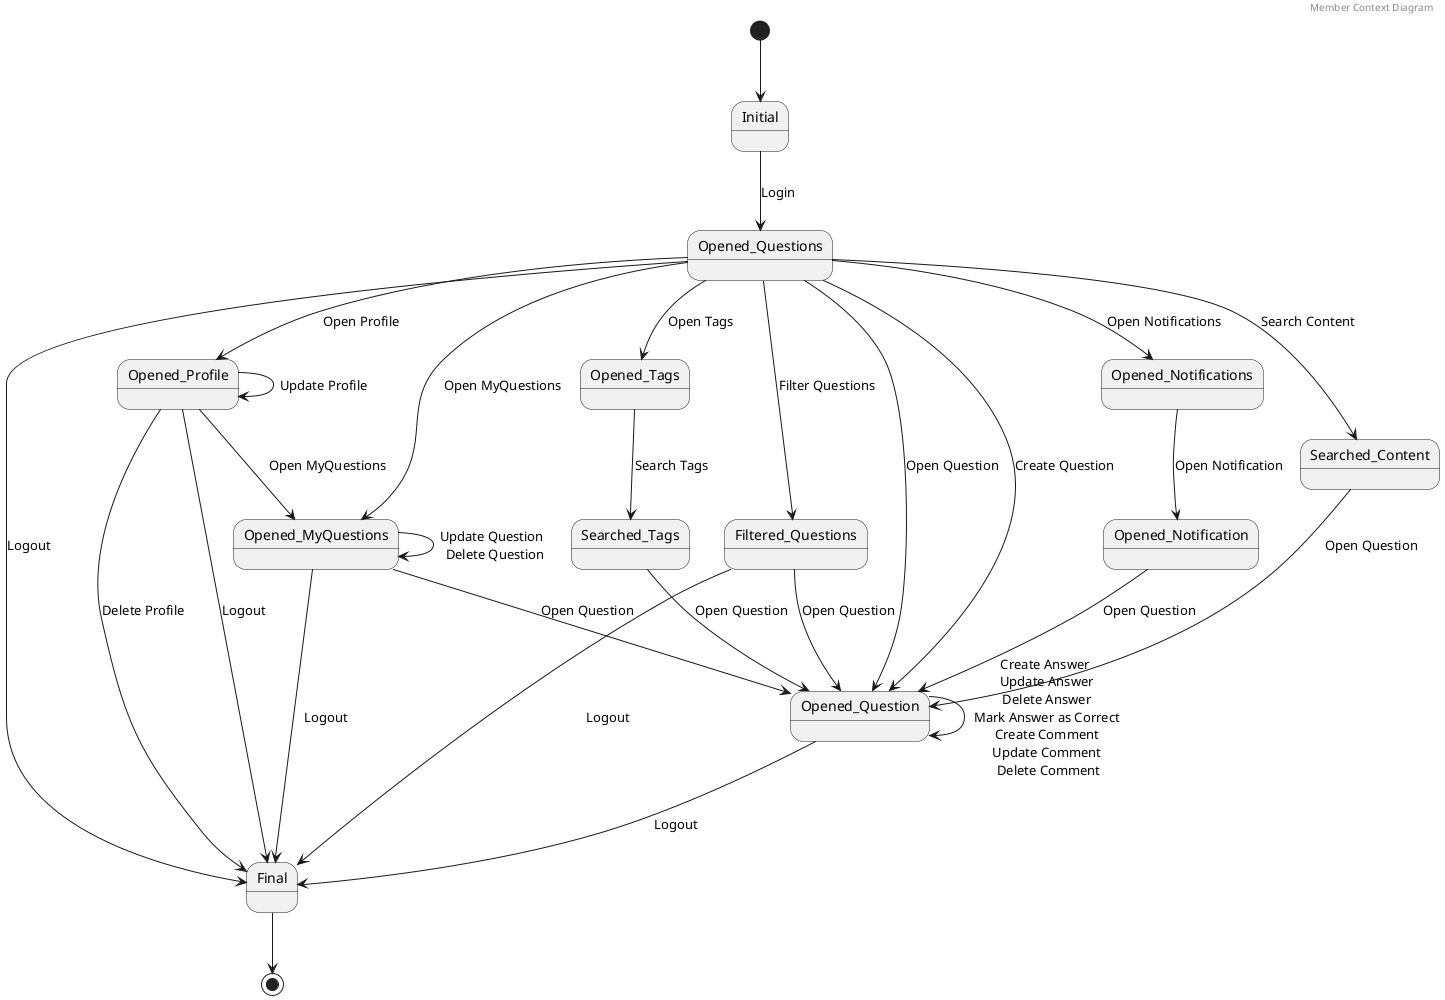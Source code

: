 @startuml

header Member Context Diagram

[*] --> Initial

Initial --> Opened_Questions : Login
Opened_Questions --> Opened_Question : Open Question
Opened_Questions --> Opened_MyQuestions : Open MyQuestions
Opened_MyQuestions --> Opened_Question : Open Question
Opened_Questions --> Opened_Notifications : Open Notifications

Opened_Questions --> Opened_Question : Create Question
Opened_Questions --> Opened_Profile : Open Profile
Opened_Questions --> Filtered_Questions : Filter Questions
Filtered_Questions --> Opened_Question : Open Question
Opened_Questions --> Final : Logout
Filtered_Questions --> Final : Logout

Opened_Notifications --> Opened_Notification : Open Notification
Opened_Notification --> Opened_Question : Open Question


Opened_Questions --> Searched_Content : Search Content
Searched_Content --> Opened_Question : Open Question

Opened_Questions --> Opened_Tags : Open Tags
Opened_Tags --> Searched_Tags : Search Tags
Searched_Tags --> Opened_Question : Open Question

Opened_Question --> Opened_Question : Create Answer \n Update Answer \n Delete Answer \n Mark Answer as Correct \n Create Comment \n Update Comment \n Delete Comment
Opened_Question --> Final : Logout

Opened_MyQuestions --> Opened_MyQuestions : Update Question \n Delete Question
Opened_MyQuestions --> Final : Logout

Opened_Profile --> Opened_MyQuestions : Open MyQuestions
Opened_Profile --> Opened_Profile : Update Profile
Opened_Profile --> Final : Delete Profile
Opened_Profile --> Final : Logout

Final --> [*]

@enduml